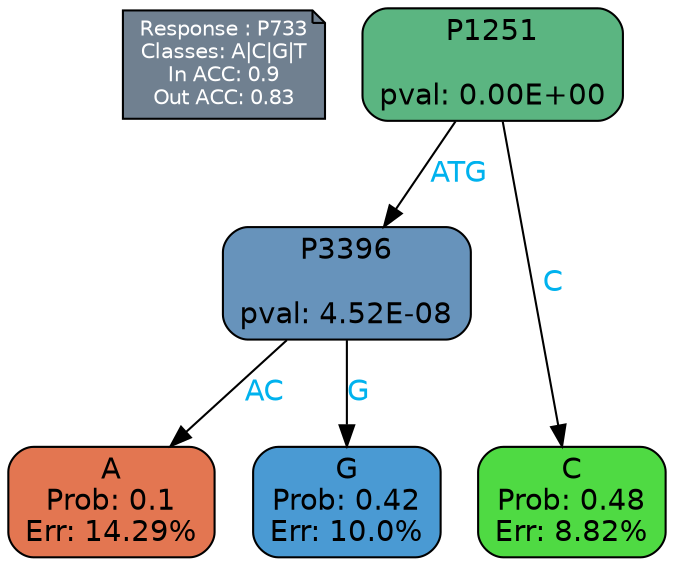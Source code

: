 digraph Tree {
node [shape=box, style="filled, rounded", color="black", fontname=helvetica] ;
graph [ranksep=equally, splines=polylines, bgcolor=transparent, dpi=600] ;
edge [fontname=helvetica] ;
LEGEND [label="Response : P733
Classes: A|C|G|T
In ACC: 0.9
Out ACC: 0.83
",shape=note,align=left,style=filled,fillcolor="slategray",fontcolor="white",fontsize=10];1 [label="P1251

pval: 0.00E+00", fillcolor="#5bb581"] ;
2 [label="P3396

pval: 4.52E-08", fillcolor="#6793bb"] ;
3 [label="A
Prob: 0.1
Err: 14.29%", fillcolor="#e37651"] ;
4 [label="G
Prob: 0.42
Err: 10.0%", fillcolor="#4a9ad3"] ;
5 [label="C
Prob: 0.48
Err: 8.82%", fillcolor="#4fda43"] ;
1 -> 2 [label="ATG",fontcolor=deepskyblue2] ;
1 -> 5 [label="C",fontcolor=deepskyblue2] ;
2 -> 3 [label="AC",fontcolor=deepskyblue2] ;
2 -> 4 [label="G",fontcolor=deepskyblue2] ;
{rank = same; 3;4;5;}{rank = same; LEGEND;1;}}